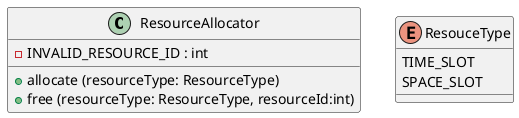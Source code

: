 @startuml OCP 
class ResourceAllocator{
    - INVALID_RESOURCE_ID : int 
    + allocate (resourceType: ResourceType) 
    + free (resourceType: ResourceType, resourceId:int)
}
enum ResouceType {
    TIME_SLOT
    SPACE_SLOT
}

@enduml